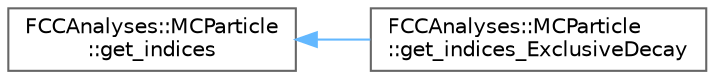 digraph "Graphical Class Hierarchy"
{
 // LATEX_PDF_SIZE
  bgcolor="transparent";
  edge [fontname=Helvetica,fontsize=10,labelfontname=Helvetica,labelfontsize=10];
  node [fontname=Helvetica,fontsize=10,shape=box,height=0.2,width=0.4];
  rankdir="LR";
  Node0 [id="Node000000",label="FCCAnalyses::MCParticle\l::get_indices",height=0.2,width=0.4,color="grey40", fillcolor="white", style="filled",URL="$structFCCAnalyses_1_1MCParticle_1_1get__indices.html",tooltip="return a list of indices that correspond to a given MC decay. The list contains the index of the moth..."];
  Node0 -> Node1 [id="edge2_Node000000_Node000001",dir="back",color="steelblue1",style="solid",tooltip=" "];
  Node1 [id="Node000001",label="FCCAnalyses::MCParticle\l::get_indices_ExclusiveDecay",height=0.2,width=0.4,color="grey40", fillcolor="white", style="filled",URL="$structFCCAnalyses_1_1MCParticle_1_1get__indices__ExclusiveDecay.html",tooltip="A shorthand for get_indices, with m_chargeConjugateDaughters=false, inclusiveDecay=false."];
}

